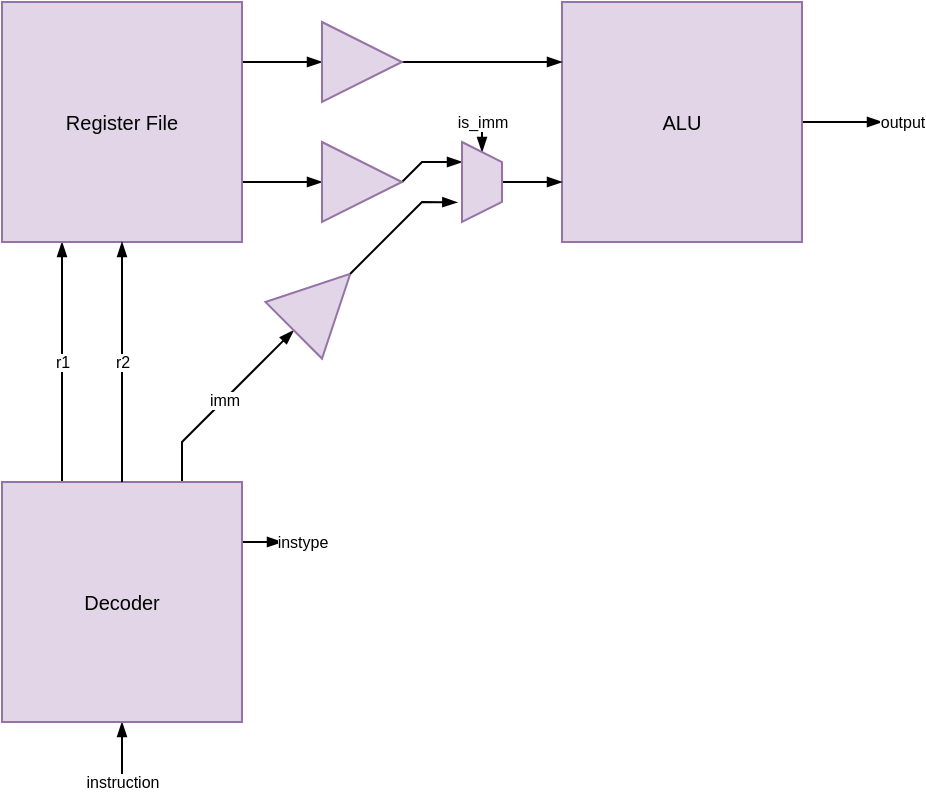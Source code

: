 <mxfile version="24.1.0" type="google">
  <diagram name="Page-1" id="qgxj833fHFv-TlxK9FWX">
    <mxGraphModel dx="1062" dy="617" grid="1" gridSize="10" guides="1" tooltips="1" connect="1" arrows="1" fold="1" page="1" pageScale="1" pageWidth="850" pageHeight="1100" math="0" shadow="0">
      <root>
        <mxCell id="0" />
        <mxCell id="1" parent="0" />
        <mxCell id="oVs_C_YFmO0WJBzkdWxW-51" value="" style="edgeStyle=none;curved=1;rounded=0;orthogonalLoop=1;jettySize=auto;html=1;entryX=0;entryY=0.5;entryDx=0;entryDy=0;strokeColor=default;align=center;verticalAlign=middle;fontFamily=Helvetica;fontSize=8;fontColor=default;labelBackgroundColor=default;startSize=5;endArrow=blockThin;endSize=5;exitX=1;exitY=0.25;exitDx=0;exitDy=0;endFill=1;" edge="1" parent="1" source="oVs_C_YFmO0WJBzkdWxW-1" target="oVs_C_YFmO0WJBzkdWxW-50">
          <mxGeometry relative="1" as="geometry">
            <mxPoint as="offset" />
          </mxGeometry>
        </mxCell>
        <mxCell id="oVs_C_YFmO0WJBzkdWxW-58" value="" style="edgeLabel;html=1;align=center;verticalAlign=middle;resizable=0;points=[];fontSize=12;strokeColor=#9673a6;fontFamily=Helvetica;fontColor=default;labelBackgroundColor=default;fillColor=#e1d5e7;" vertex="1" connectable="0" parent="oVs_C_YFmO0WJBzkdWxW-51">
          <mxGeometry x="0.035" y="-5" relative="1" as="geometry">
            <mxPoint as="offset" />
          </mxGeometry>
        </mxCell>
        <mxCell id="oVs_C_YFmO0WJBzkdWxW-57" value="" style="edgeStyle=none;curved=1;rounded=0;orthogonalLoop=1;jettySize=auto;html=1;entryX=0;entryY=0.5;entryDx=0;entryDy=0;strokeColor=default;align=center;verticalAlign=middle;fontFamily=Helvetica;fontSize=8;fontColor=default;labelBackgroundColor=default;startSize=5;endArrow=blockThin;endFill=1;endSize=5;exitX=1;exitY=0.75;exitDx=0;exitDy=0;" edge="1" parent="1" source="oVs_C_YFmO0WJBzkdWxW-1" target="oVs_C_YFmO0WJBzkdWxW-53">
          <mxGeometry relative="1" as="geometry" />
        </mxCell>
        <mxCell id="oVs_C_YFmO0WJBzkdWxW-63" value="r1" style="edgeStyle=none;curved=1;rounded=0;orthogonalLoop=1;jettySize=auto;html=1;strokeColor=default;align=center;verticalAlign=middle;fontFamily=Helvetica;fontSize=8;fontColor=default;labelBackgroundColor=default;startSize=5;endArrow=blockThin;endFill=1;endSize=5;entryX=0.25;entryY=1;entryDx=0;entryDy=0;exitX=0.25;exitY=0;exitDx=0;exitDy=0;" edge="1" parent="1" source="oVs_C_YFmO0WJBzkdWxW-62" target="oVs_C_YFmO0WJBzkdWxW-1">
          <mxGeometry relative="1" as="geometry" />
        </mxCell>
        <mxCell id="oVs_C_YFmO0WJBzkdWxW-1" value="Register File" style="whiteSpace=wrap;html=1;aspect=fixed;fillColor=#e1d5e7;strokeColor=#9673a6;fontSize=10;" vertex="1" parent="1">
          <mxGeometry x="240" y="200" width="120" height="120" as="geometry" />
        </mxCell>
        <mxCell id="oVs_C_YFmO0WJBzkdWxW-61" value="output" style="edgeStyle=none;curved=1;rounded=0;orthogonalLoop=1;jettySize=auto;html=1;strokeColor=default;align=center;verticalAlign=middle;fontFamily=Helvetica;fontSize=8;fontColor=default;labelBackgroundColor=default;startSize=5;endArrow=blockThin;endFill=1;endSize=5;" edge="1" parent="1" source="oVs_C_YFmO0WJBzkdWxW-47">
          <mxGeometry x="1" y="10" relative="1" as="geometry">
            <mxPoint x="680" y="260" as="targetPoint" />
            <mxPoint x="10" y="10" as="offset" />
          </mxGeometry>
        </mxCell>
        <mxCell id="oVs_C_YFmO0WJBzkdWxW-47" value="ALU" style="whiteSpace=wrap;html=1;aspect=fixed;fillColor=#e1d5e7;strokeColor=#9673a6;fontSize=10;" vertex="1" parent="1">
          <mxGeometry x="520" y="200" width="120" height="120" as="geometry" />
        </mxCell>
        <mxCell id="oVs_C_YFmO0WJBzkdWxW-52" value="" style="edgeStyle=none;curved=1;rounded=0;orthogonalLoop=1;jettySize=auto;html=1;entryX=0;entryY=0.25;entryDx=0;entryDy=0;strokeColor=default;align=center;verticalAlign=middle;fontFamily=Helvetica;fontSize=10;fontColor=default;labelBackgroundColor=default;startSize=5;endArrow=blockThin;endSize=5;endFill=1;" edge="1" parent="1" source="oVs_C_YFmO0WJBzkdWxW-50" target="oVs_C_YFmO0WJBzkdWxW-47">
          <mxGeometry relative="1" as="geometry">
            <mxPoint as="offset" />
          </mxGeometry>
        </mxCell>
        <mxCell id="oVs_C_YFmO0WJBzkdWxW-50" value="" style="triangle;whiteSpace=wrap;html=1;strokeColor=#9673a6;align=center;verticalAlign=middle;fontFamily=Helvetica;fontSize=10;fontColor=default;fillColor=#e1d5e7;" vertex="1" parent="1">
          <mxGeometry x="400" y="210" width="40" height="40" as="geometry" />
        </mxCell>
        <mxCell id="oVs_C_YFmO0WJBzkdWxW-54" value="" style="edgeStyle=none;curved=0;rounded=0;orthogonalLoop=1;jettySize=auto;html=1;entryX=0.25;entryY=1;entryDx=0;entryDy=0;strokeColor=default;align=center;verticalAlign=middle;fontFamily=Helvetica;fontSize=10;fontColor=default;labelBackgroundColor=default;startSize=5;endArrow=blockThin;endSize=5;endFill=1;exitX=1;exitY=0.5;exitDx=0;exitDy=0;" edge="1" parent="1" source="oVs_C_YFmO0WJBzkdWxW-53" target="oVs_C_YFmO0WJBzkdWxW-66">
          <mxGeometry relative="1" as="geometry">
            <Array as="points">
              <mxPoint x="450" y="280" />
            </Array>
            <mxPoint as="offset" />
          </mxGeometry>
        </mxCell>
        <mxCell id="oVs_C_YFmO0WJBzkdWxW-53" value="" style="triangle;whiteSpace=wrap;html=1;strokeColor=#9673a6;align=center;verticalAlign=middle;fontFamily=Helvetica;fontSize=10;fontColor=default;fillColor=#e1d5e7;" vertex="1" parent="1">
          <mxGeometry x="400" y="270" width="40" height="40" as="geometry" />
        </mxCell>
        <mxCell id="oVs_C_YFmO0WJBzkdWxW-68" value="instype" style="edgeStyle=none;curved=1;rounded=0;orthogonalLoop=1;jettySize=auto;html=1;strokeColor=default;align=center;verticalAlign=middle;fontFamily=Helvetica;fontSize=8;fontColor=default;labelBackgroundColor=default;startSize=5;endArrow=blockThin;endFill=1;endSize=5;exitX=1;exitY=0.25;exitDx=0;exitDy=0;" edge="1" parent="1" source="oVs_C_YFmO0WJBzkdWxW-62">
          <mxGeometry x="1" y="10" relative="1" as="geometry">
            <mxPoint x="380" y="470" as="targetPoint" />
            <mxPoint x="10" y="10" as="offset" />
          </mxGeometry>
        </mxCell>
        <mxCell id="oVs_C_YFmO0WJBzkdWxW-72" value="instruction" style="edgeStyle=none;curved=0;rounded=0;orthogonalLoop=1;jettySize=auto;html=1;strokeColor=default;align=center;verticalAlign=middle;fontFamily=Helvetica;fontSize=8;fontColor=default;labelBackgroundColor=default;startSize=5;endArrow=blockThin;endFill=1;endSize=5;" edge="1" parent="1" target="oVs_C_YFmO0WJBzkdWxW-62">
          <mxGeometry x="-1" relative="1" as="geometry">
            <mxPoint x="300" y="590" as="sourcePoint" />
            <mxPoint as="offset" />
          </mxGeometry>
        </mxCell>
        <mxCell id="oVs_C_YFmO0WJBzkdWxW-84" value="imm" style="edgeStyle=none;rounded=0;orthogonalLoop=1;jettySize=auto;html=1;entryX=0;entryY=0.5;entryDx=0;entryDy=0;strokeColor=default;align=center;verticalAlign=middle;fontFamily=Helvetica;fontSize=8;fontColor=default;labelBackgroundColor=default;startSize=5;endArrow=blockThin;endFill=1;endSize=5;exitX=0.75;exitY=0;exitDx=0;exitDy=0;" edge="1" parent="1" source="oVs_C_YFmO0WJBzkdWxW-62" target="oVs_C_YFmO0WJBzkdWxW-77">
          <mxGeometry relative="1" as="geometry">
            <Array as="points">
              <mxPoint x="330" y="420" />
            </Array>
          </mxGeometry>
        </mxCell>
        <mxCell id="oVs_C_YFmO0WJBzkdWxW-62" value="Decoder" style="whiteSpace=wrap;html=1;aspect=fixed;fillColor=#e1d5e7;strokeColor=#9673a6;fontSize=10;" vertex="1" parent="1">
          <mxGeometry x="240" y="440" width="120" height="120" as="geometry" />
        </mxCell>
        <mxCell id="oVs_C_YFmO0WJBzkdWxW-64" value="r2" style="edgeStyle=none;curved=1;rounded=0;orthogonalLoop=1;jettySize=auto;html=1;entryX=0.5;entryY=1;entryDx=0;entryDy=0;strokeColor=default;align=center;verticalAlign=middle;fontFamily=Helvetica;fontSize=8;fontColor=default;labelBackgroundColor=default;startSize=5;endArrow=blockThin;endFill=1;endSize=5;exitX=0.5;exitY=0;exitDx=0;exitDy=0;" edge="1" parent="1" source="oVs_C_YFmO0WJBzkdWxW-62" target="oVs_C_YFmO0WJBzkdWxW-1">
          <mxGeometry relative="1" as="geometry" />
        </mxCell>
        <mxCell id="oVs_C_YFmO0WJBzkdWxW-67" style="edgeStyle=none;curved=1;rounded=0;orthogonalLoop=1;jettySize=auto;html=1;entryX=0;entryY=0.75;entryDx=0;entryDy=0;strokeColor=default;align=center;verticalAlign=middle;fontFamily=Helvetica;fontSize=8;fontColor=default;labelBackgroundColor=default;startSize=5;endArrow=blockThin;endFill=1;endSize=5;" edge="1" parent="1" source="oVs_C_YFmO0WJBzkdWxW-66" target="oVs_C_YFmO0WJBzkdWxW-47">
          <mxGeometry relative="1" as="geometry" />
        </mxCell>
        <mxCell id="oVs_C_YFmO0WJBzkdWxW-70" value="is_imm" style="edgeStyle=none;curved=1;rounded=0;orthogonalLoop=1;jettySize=auto;html=1;strokeColor=default;align=center;verticalAlign=middle;fontFamily=Helvetica;fontSize=8;fontColor=default;labelBackgroundColor=default;startSize=5;endArrow=blockThin;endFill=1;endSize=5;" edge="1" parent="1" target="oVs_C_YFmO0WJBzkdWxW-66">
          <mxGeometry x="-1" relative="1" as="geometry">
            <mxPoint x="480" y="260" as="sourcePoint" />
            <mxPoint as="offset" />
          </mxGeometry>
        </mxCell>
        <mxCell id="oVs_C_YFmO0WJBzkdWxW-66" value="" style="shape=trapezoid;perimeter=trapezoidPerimeter;whiteSpace=wrap;html=1;fixedSize=1;strokeColor=#9673a6;align=center;verticalAlign=middle;fontFamily=Helvetica;fontSize=8;fontColor=default;labelBackgroundColor=default;fillColor=#e1d5e7;rotation=90;size=10;" vertex="1" parent="1">
          <mxGeometry x="460" y="280" width="40" height="20" as="geometry" />
        </mxCell>
        <mxCell id="oVs_C_YFmO0WJBzkdWxW-77" value="" style="triangle;whiteSpace=wrap;html=1;strokeColor=#9673a6;align=center;verticalAlign=middle;fontFamily=Helvetica;fontSize=10;fontColor=default;fillColor=#e1d5e7;rotation=135;direction=west;" vertex="1" parent="1">
          <mxGeometry x="380" y="330" width="40" height="40" as="geometry" />
        </mxCell>
        <mxCell id="oVs_C_YFmO0WJBzkdWxW-78" style="edgeStyle=none;rounded=0;orthogonalLoop=1;jettySize=auto;html=1;entryX=0.755;entryY=1.117;entryDx=0;entryDy=0;entryPerimeter=0;strokeColor=default;align=center;verticalAlign=middle;fontFamily=Helvetica;fontSize=11;fontColor=default;labelBackgroundColor=default;startSize=5;endArrow=blockThin;endFill=1;endSize=5;exitX=1;exitY=0.5;exitDx=0;exitDy=0;" edge="1" parent="1" source="oVs_C_YFmO0WJBzkdWxW-77" target="oVs_C_YFmO0WJBzkdWxW-66">
          <mxGeometry relative="1" as="geometry">
            <Array as="points">
              <mxPoint x="450" y="300" />
            </Array>
          </mxGeometry>
        </mxCell>
      </root>
    </mxGraphModel>
  </diagram>
</mxfile>

